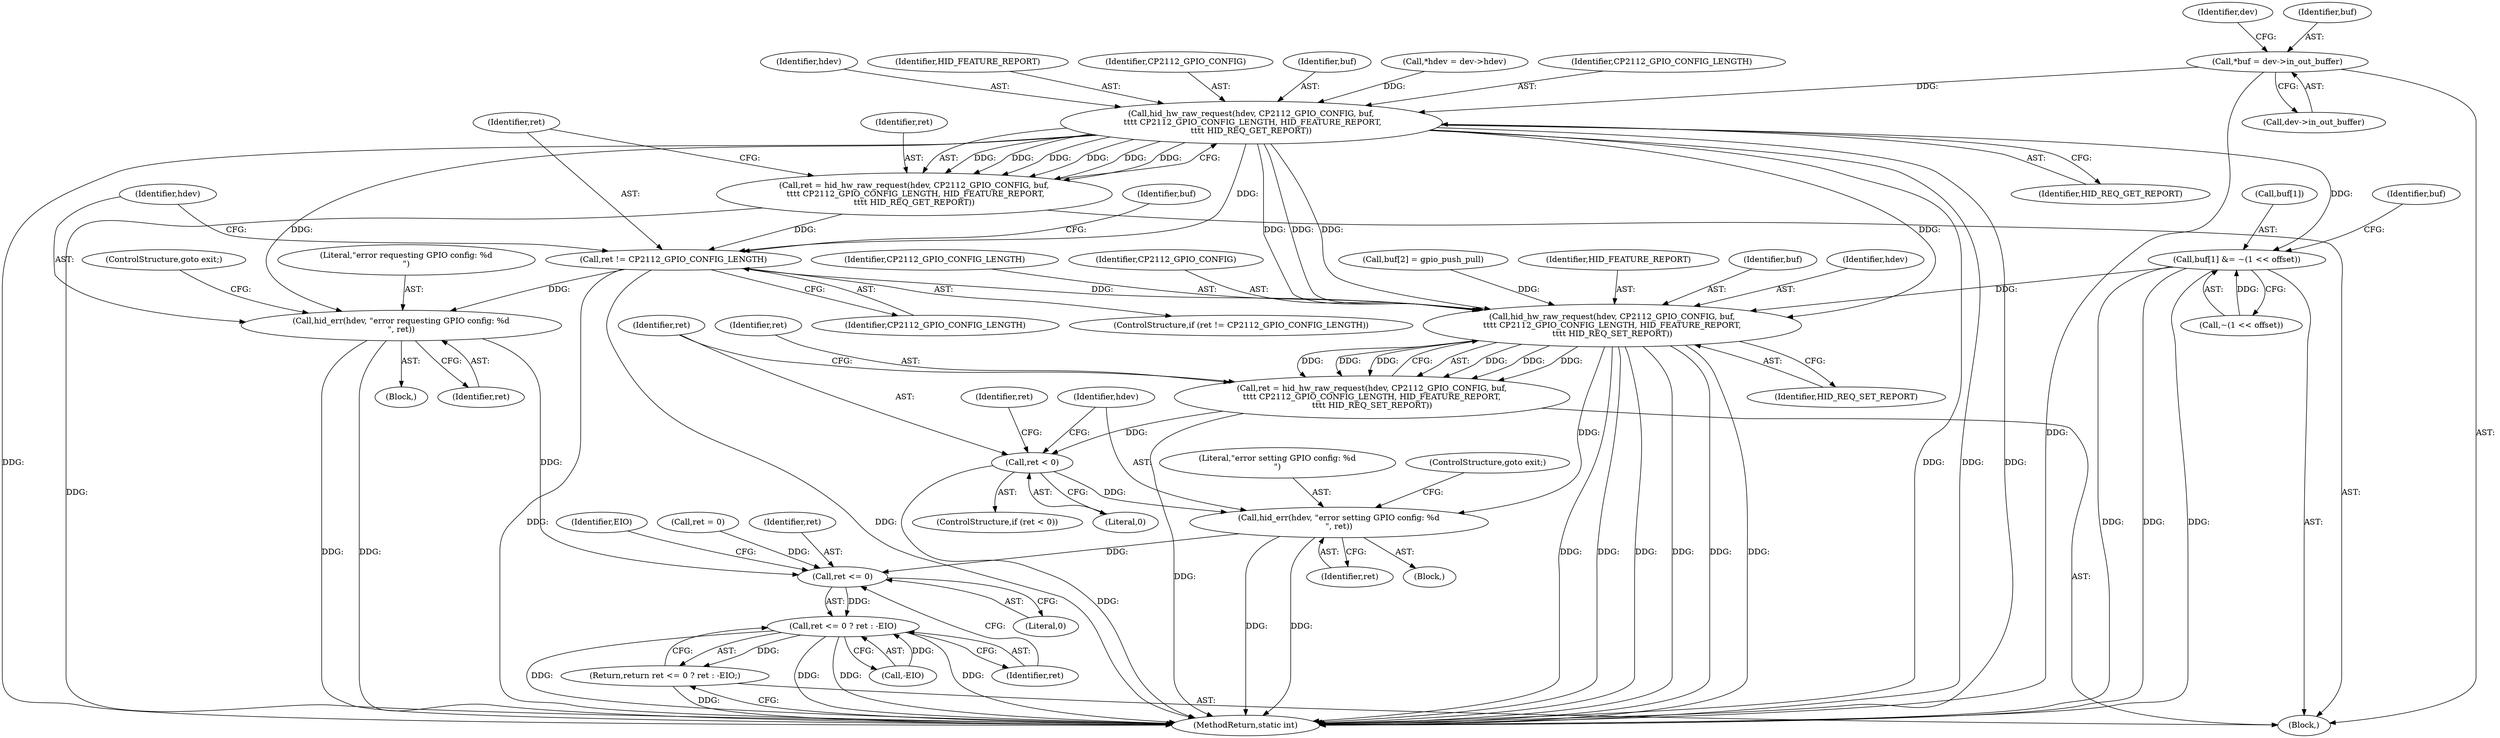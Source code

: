 digraph "0_linux_7a7b5df84b6b4e5d599c7289526eed96541a0654@pointer" {
"1000116" [label="(Call,*buf = dev->in_out_buffer)"];
"1000131" [label="(Call,hid_hw_raw_request(hdev, CP2112_GPIO_CONFIG, buf,\n \t\t\t\t CP2112_GPIO_CONFIG_LENGTH, HID_FEATURE_REPORT,\n\t\t\t\t HID_REQ_GET_REPORT))"];
"1000129" [label="(Call,ret = hid_hw_raw_request(hdev, CP2112_GPIO_CONFIG, buf,\n \t\t\t\t CP2112_GPIO_CONFIG_LENGTH, HID_FEATURE_REPORT,\n\t\t\t\t HID_REQ_GET_REPORT))"];
"1000139" [label="(Call,ret != CP2112_GPIO_CONFIG_LENGTH)"];
"1000143" [label="(Call,hid_err(hdev, \"error requesting GPIO config: %d\n\", ret))"];
"1000192" [label="(Call,ret <= 0)"];
"1000191" [label="(Call,ret <= 0 ? ret : -EIO)"];
"1000190" [label="(Return,return ret <= 0 ? ret : -EIO;)"];
"1000163" [label="(Call,hid_hw_raw_request(hdev, CP2112_GPIO_CONFIG, buf,\n\t\t\t\t CP2112_GPIO_CONFIG_LENGTH, HID_FEATURE_REPORT,\n\t\t\t\t HID_REQ_SET_REPORT))"];
"1000161" [label="(Call,ret = hid_hw_raw_request(hdev, CP2112_GPIO_CONFIG, buf,\n\t\t\t\t CP2112_GPIO_CONFIG_LENGTH, HID_FEATURE_REPORT,\n\t\t\t\t HID_REQ_SET_REPORT))"];
"1000171" [label="(Call,ret < 0)"];
"1000175" [label="(Call,hid_err(hdev, \"error setting GPIO config: %d\n\", ret))"];
"1000148" [label="(Call,buf[1] &= ~(1 << offset))"];
"1000116" [label="(Call,*buf = dev->in_out_buffer)"];
"1000133" [label="(Identifier,CP2112_GPIO_CONFIG)"];
"1000143" [label="(Call,hid_err(hdev, \"error requesting GPIO config: %d\n\", ret))"];
"1000190" [label="(Return,return ret <= 0 ? ret : -EIO;)"];
"1000161" [label="(Call,ret = hid_hw_raw_request(hdev, CP2112_GPIO_CONFIG, buf,\n\t\t\t\t CP2112_GPIO_CONFIG_LENGTH, HID_FEATURE_REPORT,\n\t\t\t\t HID_REQ_SET_REPORT))"];
"1000173" [label="(Literal,0)"];
"1000194" [label="(Literal,0)"];
"1000177" [label="(Literal,\"error setting GPIO config: %d\n\")"];
"1000192" [label="(Call,ret <= 0)"];
"1000156" [label="(Call,buf[2] = gpio_push_pull)"];
"1000137" [label="(Identifier,HID_REQ_GET_REPORT)"];
"1000168" [label="(Identifier,HID_FEATURE_REPORT)"];
"1000150" [label="(Identifier,buf)"];
"1000141" [label="(Identifier,CP2112_GPIO_CONFIG_LENGTH)"];
"1000134" [label="(Identifier,buf)"];
"1000118" [label="(Call,dev->in_out_buffer)"];
"1000195" [label="(Identifier,ret)"];
"1000152" [label="(Call,~(1 << offset))"];
"1000166" [label="(Identifier,buf)"];
"1000164" [label="(Identifier,hdev)"];
"1000174" [label="(Block,)"];
"1000198" [label="(MethodReturn,static int)"];
"1000140" [label="(Identifier,ret)"];
"1000142" [label="(Block,)"];
"1000110" [label="(Call,*hdev = dev->hdev)"];
"1000191" [label="(Call,ret <= 0 ? ret : -EIO)"];
"1000162" [label="(Identifier,ret)"];
"1000129" [label="(Call,ret = hid_hw_raw_request(hdev, CP2112_GPIO_CONFIG, buf,\n \t\t\t\t CP2112_GPIO_CONFIG_LENGTH, HID_FEATURE_REPORT,\n\t\t\t\t HID_REQ_GET_REPORT))"];
"1000145" [label="(Literal,\"error requesting GPIO config: %d\n\")"];
"1000171" [label="(Call,ret < 0)"];
"1000138" [label="(ControlStructure,if (ret != CP2112_GPIO_CONFIG_LENGTH))"];
"1000197" [label="(Identifier,EIO)"];
"1000126" [label="(Identifier,dev)"];
"1000130" [label="(Identifier,ret)"];
"1000144" [label="(Identifier,hdev)"];
"1000178" [label="(Identifier,ret)"];
"1000117" [label="(Identifier,buf)"];
"1000176" [label="(Identifier,hdev)"];
"1000135" [label="(Identifier,CP2112_GPIO_CONFIG_LENGTH)"];
"1000103" [label="(Block,)"];
"1000146" [label="(Identifier,ret)"];
"1000170" [label="(ControlStructure,if (ret < 0))"];
"1000139" [label="(Call,ret != CP2112_GPIO_CONFIG_LENGTH)"];
"1000175" [label="(Call,hid_err(hdev, \"error setting GPIO config: %d\n\", ret))"];
"1000196" [label="(Call,-EIO)"];
"1000158" [label="(Identifier,buf)"];
"1000148" [label="(Call,buf[1] &= ~(1 << offset))"];
"1000180" [label="(Call,ret = 0)"];
"1000163" [label="(Call,hid_hw_raw_request(hdev, CP2112_GPIO_CONFIG, buf,\n\t\t\t\t CP2112_GPIO_CONFIG_LENGTH, HID_FEATURE_REPORT,\n\t\t\t\t HID_REQ_SET_REPORT))"];
"1000149" [label="(Call,buf[1])"];
"1000132" [label="(Identifier,hdev)"];
"1000172" [label="(Identifier,ret)"];
"1000147" [label="(ControlStructure,goto exit;)"];
"1000179" [label="(ControlStructure,goto exit;)"];
"1000193" [label="(Identifier,ret)"];
"1000131" [label="(Call,hid_hw_raw_request(hdev, CP2112_GPIO_CONFIG, buf,\n \t\t\t\t CP2112_GPIO_CONFIG_LENGTH, HID_FEATURE_REPORT,\n\t\t\t\t HID_REQ_GET_REPORT))"];
"1000167" [label="(Identifier,CP2112_GPIO_CONFIG_LENGTH)"];
"1000181" [label="(Identifier,ret)"];
"1000169" [label="(Identifier,HID_REQ_SET_REPORT)"];
"1000165" [label="(Identifier,CP2112_GPIO_CONFIG)"];
"1000136" [label="(Identifier,HID_FEATURE_REPORT)"];
"1000116" -> "1000103"  [label="AST: "];
"1000116" -> "1000118"  [label="CFG: "];
"1000117" -> "1000116"  [label="AST: "];
"1000118" -> "1000116"  [label="AST: "];
"1000126" -> "1000116"  [label="CFG: "];
"1000116" -> "1000198"  [label="DDG: "];
"1000116" -> "1000131"  [label="DDG: "];
"1000131" -> "1000129"  [label="AST: "];
"1000131" -> "1000137"  [label="CFG: "];
"1000132" -> "1000131"  [label="AST: "];
"1000133" -> "1000131"  [label="AST: "];
"1000134" -> "1000131"  [label="AST: "];
"1000135" -> "1000131"  [label="AST: "];
"1000136" -> "1000131"  [label="AST: "];
"1000137" -> "1000131"  [label="AST: "];
"1000129" -> "1000131"  [label="CFG: "];
"1000131" -> "1000198"  [label="DDG: "];
"1000131" -> "1000198"  [label="DDG: "];
"1000131" -> "1000198"  [label="DDG: "];
"1000131" -> "1000198"  [label="DDG: "];
"1000131" -> "1000129"  [label="DDG: "];
"1000131" -> "1000129"  [label="DDG: "];
"1000131" -> "1000129"  [label="DDG: "];
"1000131" -> "1000129"  [label="DDG: "];
"1000131" -> "1000129"  [label="DDG: "];
"1000131" -> "1000129"  [label="DDG: "];
"1000110" -> "1000131"  [label="DDG: "];
"1000131" -> "1000139"  [label="DDG: "];
"1000131" -> "1000143"  [label="DDG: "];
"1000131" -> "1000148"  [label="DDG: "];
"1000131" -> "1000163"  [label="DDG: "];
"1000131" -> "1000163"  [label="DDG: "];
"1000131" -> "1000163"  [label="DDG: "];
"1000131" -> "1000163"  [label="DDG: "];
"1000129" -> "1000103"  [label="AST: "];
"1000130" -> "1000129"  [label="AST: "];
"1000140" -> "1000129"  [label="CFG: "];
"1000129" -> "1000198"  [label="DDG: "];
"1000129" -> "1000139"  [label="DDG: "];
"1000139" -> "1000138"  [label="AST: "];
"1000139" -> "1000141"  [label="CFG: "];
"1000140" -> "1000139"  [label="AST: "];
"1000141" -> "1000139"  [label="AST: "];
"1000144" -> "1000139"  [label="CFG: "];
"1000150" -> "1000139"  [label="CFG: "];
"1000139" -> "1000198"  [label="DDG: "];
"1000139" -> "1000198"  [label="DDG: "];
"1000139" -> "1000143"  [label="DDG: "];
"1000139" -> "1000163"  [label="DDG: "];
"1000143" -> "1000142"  [label="AST: "];
"1000143" -> "1000146"  [label="CFG: "];
"1000144" -> "1000143"  [label="AST: "];
"1000145" -> "1000143"  [label="AST: "];
"1000146" -> "1000143"  [label="AST: "];
"1000147" -> "1000143"  [label="CFG: "];
"1000143" -> "1000198"  [label="DDG: "];
"1000143" -> "1000198"  [label="DDG: "];
"1000143" -> "1000192"  [label="DDG: "];
"1000192" -> "1000191"  [label="AST: "];
"1000192" -> "1000194"  [label="CFG: "];
"1000193" -> "1000192"  [label="AST: "];
"1000194" -> "1000192"  [label="AST: "];
"1000195" -> "1000192"  [label="CFG: "];
"1000197" -> "1000192"  [label="CFG: "];
"1000192" -> "1000191"  [label="DDG: "];
"1000175" -> "1000192"  [label="DDG: "];
"1000180" -> "1000192"  [label="DDG: "];
"1000191" -> "1000190"  [label="AST: "];
"1000191" -> "1000195"  [label="CFG: "];
"1000191" -> "1000196"  [label="CFG: "];
"1000195" -> "1000191"  [label="AST: "];
"1000196" -> "1000191"  [label="AST: "];
"1000190" -> "1000191"  [label="CFG: "];
"1000191" -> "1000198"  [label="DDG: "];
"1000191" -> "1000198"  [label="DDG: "];
"1000191" -> "1000198"  [label="DDG: "];
"1000191" -> "1000198"  [label="DDG: "];
"1000191" -> "1000190"  [label="DDG: "];
"1000196" -> "1000191"  [label="DDG: "];
"1000190" -> "1000103"  [label="AST: "];
"1000198" -> "1000190"  [label="CFG: "];
"1000190" -> "1000198"  [label="DDG: "];
"1000163" -> "1000161"  [label="AST: "];
"1000163" -> "1000169"  [label="CFG: "];
"1000164" -> "1000163"  [label="AST: "];
"1000165" -> "1000163"  [label="AST: "];
"1000166" -> "1000163"  [label="AST: "];
"1000167" -> "1000163"  [label="AST: "];
"1000168" -> "1000163"  [label="AST: "];
"1000169" -> "1000163"  [label="AST: "];
"1000161" -> "1000163"  [label="CFG: "];
"1000163" -> "1000198"  [label="DDG: "];
"1000163" -> "1000198"  [label="DDG: "];
"1000163" -> "1000198"  [label="DDG: "];
"1000163" -> "1000198"  [label="DDG: "];
"1000163" -> "1000198"  [label="DDG: "];
"1000163" -> "1000198"  [label="DDG: "];
"1000163" -> "1000161"  [label="DDG: "];
"1000163" -> "1000161"  [label="DDG: "];
"1000163" -> "1000161"  [label="DDG: "];
"1000163" -> "1000161"  [label="DDG: "];
"1000163" -> "1000161"  [label="DDG: "];
"1000163" -> "1000161"  [label="DDG: "];
"1000156" -> "1000163"  [label="DDG: "];
"1000148" -> "1000163"  [label="DDG: "];
"1000163" -> "1000175"  [label="DDG: "];
"1000161" -> "1000103"  [label="AST: "];
"1000162" -> "1000161"  [label="AST: "];
"1000172" -> "1000161"  [label="CFG: "];
"1000161" -> "1000198"  [label="DDG: "];
"1000161" -> "1000171"  [label="DDG: "];
"1000171" -> "1000170"  [label="AST: "];
"1000171" -> "1000173"  [label="CFG: "];
"1000172" -> "1000171"  [label="AST: "];
"1000173" -> "1000171"  [label="AST: "];
"1000176" -> "1000171"  [label="CFG: "];
"1000181" -> "1000171"  [label="CFG: "];
"1000171" -> "1000198"  [label="DDG: "];
"1000171" -> "1000175"  [label="DDG: "];
"1000175" -> "1000174"  [label="AST: "];
"1000175" -> "1000178"  [label="CFG: "];
"1000176" -> "1000175"  [label="AST: "];
"1000177" -> "1000175"  [label="AST: "];
"1000178" -> "1000175"  [label="AST: "];
"1000179" -> "1000175"  [label="CFG: "];
"1000175" -> "1000198"  [label="DDG: "];
"1000175" -> "1000198"  [label="DDG: "];
"1000148" -> "1000103"  [label="AST: "];
"1000148" -> "1000152"  [label="CFG: "];
"1000149" -> "1000148"  [label="AST: "];
"1000152" -> "1000148"  [label="AST: "];
"1000158" -> "1000148"  [label="CFG: "];
"1000148" -> "1000198"  [label="DDG: "];
"1000148" -> "1000198"  [label="DDG: "];
"1000148" -> "1000198"  [label="DDG: "];
"1000152" -> "1000148"  [label="DDG: "];
}
